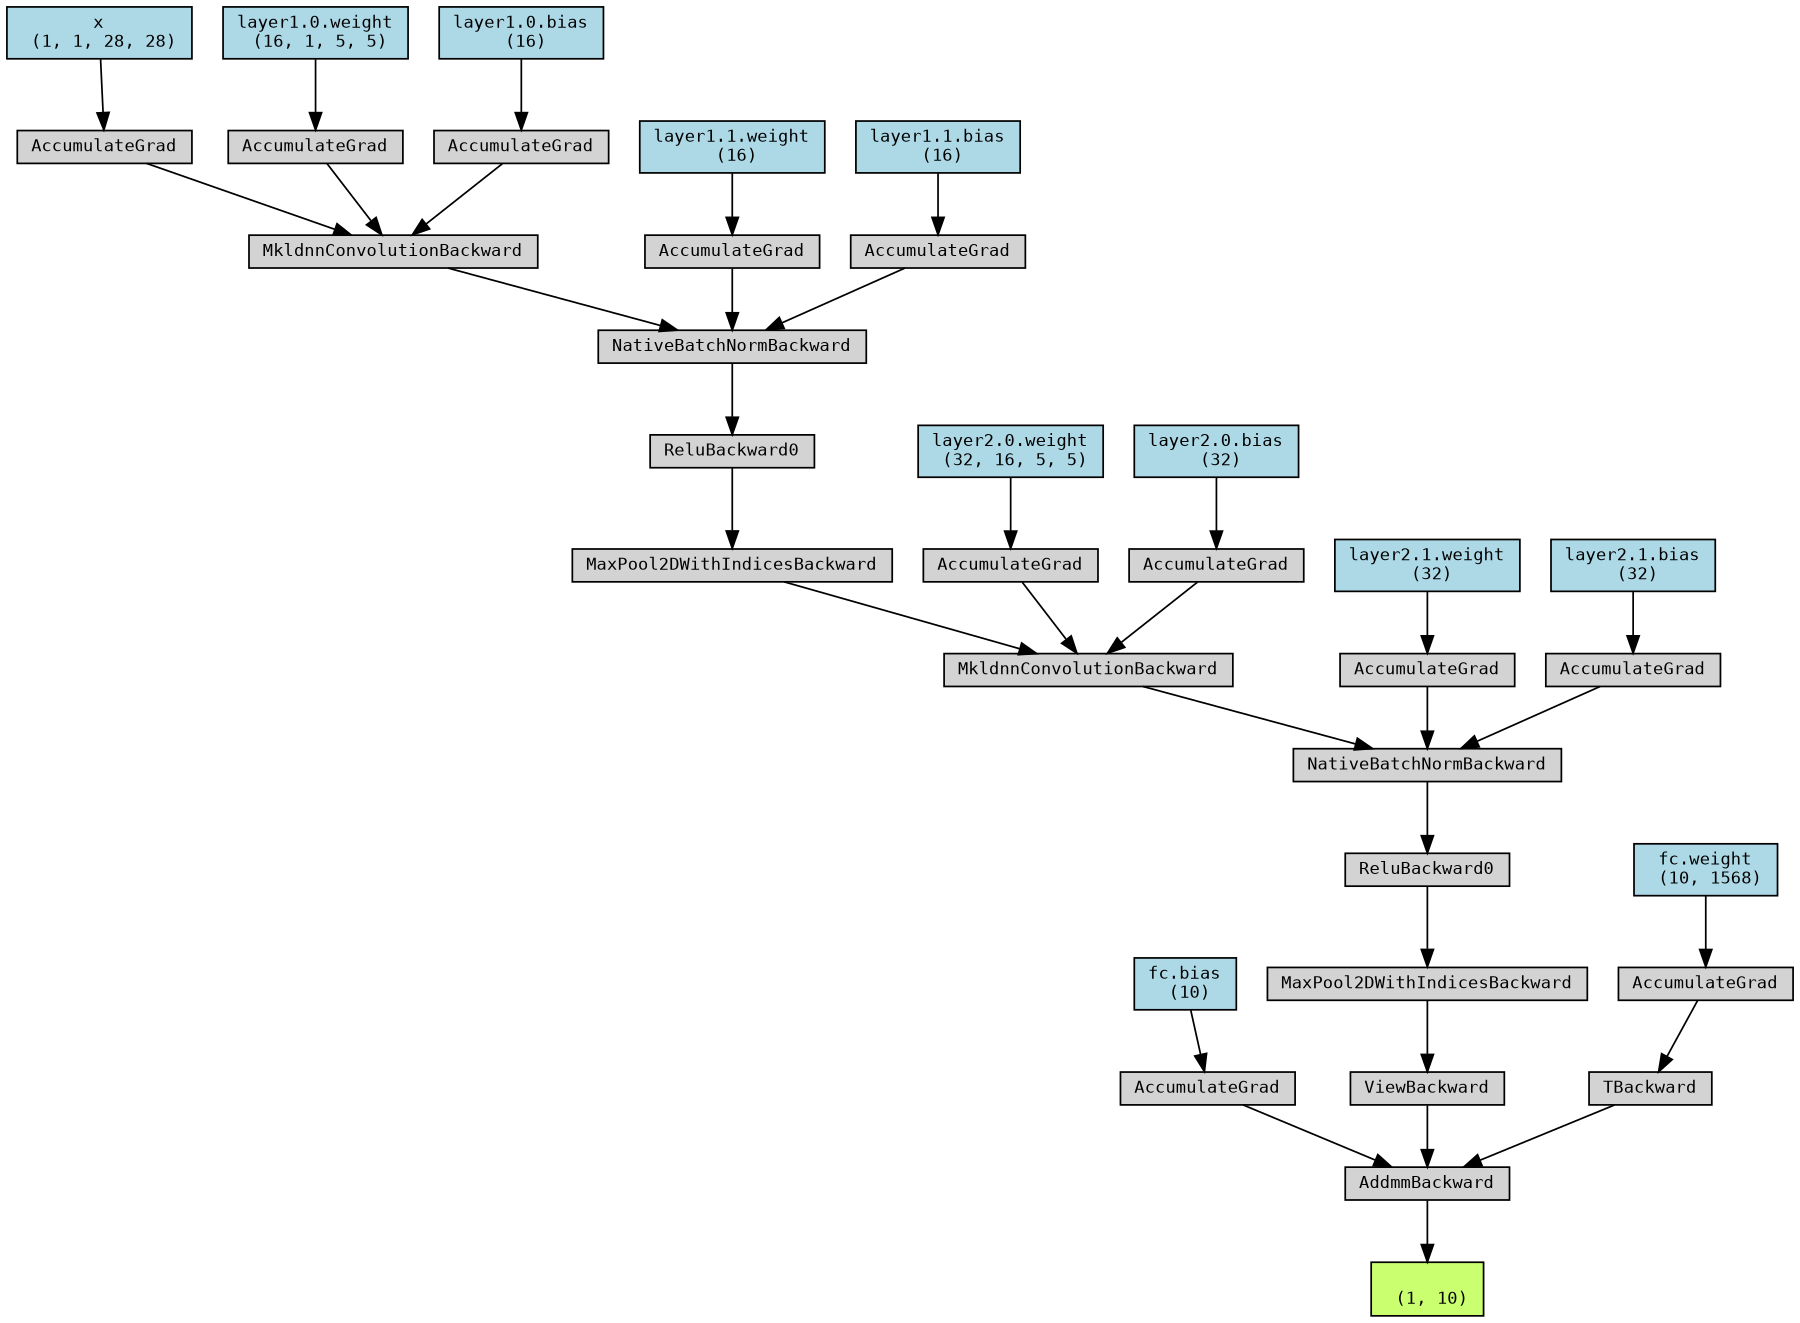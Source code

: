 digraph {
	graph [size="12,12"]
	node [align=left fontname=monospace fontsize=10 height=0.2 ranksep=0.1 shape=box style=filled]
	2387112434624 [label="
 (1, 10)" fillcolor=darkolivegreen1]
	2387112344976 [label=AddmmBackward]
	2387112345024 -> 2387112344976
	2387112433024 [label="fc.bias
 (10)" fillcolor=lightblue]
	2387112433024 -> 2387112345024
	2387112345024 [label=AccumulateGrad]
	2387112345072 -> 2387112344976
	2387112345072 [label=ViewBackward]
	2387112344304 -> 2387112345072
	2387112344304 [label=MaxPool2DWithIndicesBackward]
	2387112345120 -> 2387112344304
	2387112345120 [label=ReluBackward0]
	2387112345312 -> 2387112345120
	2387112345312 [label=NativeBatchNormBackward]
	2387112344448 -> 2387112345312
	2387112344448 [label=MkldnnConvolutionBackward]
	2387112345504 -> 2387112344448
	2387112345504 [label=MaxPool2DWithIndicesBackward]
	2387112343680 -> 2387112345504
	2387112343680 [label=ReluBackward0]
	2387112493264 -> 2387112343680
	2387112493264 [label=NativeBatchNormBackward]
	2387112493360 -> 2387112493264
	2387112493360 [label=MkldnnConvolutionBackward]
	2387112493552 -> 2387112493360
	2387112433088 [label="x
 (1, 1, 28, 28)" fillcolor=lightblue]
	2387112433088 -> 2387112493552
	2387112493552 [label=AccumulateGrad]
	2387112493504 -> 2387112493360
	2387112396864 [label="layer1.0.weight
 (16, 1, 5, 5)" fillcolor=lightblue]
	2387112396864 -> 2387112493504
	2387112493504 [label=AccumulateGrad]
	2387112493456 -> 2387112493360
	2387112397632 [label="layer1.0.bias
 (16)" fillcolor=lightblue]
	2387112397632 -> 2387112493456
	2387112493456 [label=AccumulateGrad]
	2387112493312 -> 2387112493264
	2387112408192 [label="layer1.1.weight
 (16)" fillcolor=lightblue]
	2387112408192 -> 2387112493312
	2387112493312 [label=AccumulateGrad]
	2387112493120 -> 2387112493264
	2387112408384 [label="layer1.1.bias
 (16)" fillcolor=lightblue]
	2387112408384 -> 2387112493120
	2387112493120 [label=AccumulateGrad]
	2387112345456 -> 2387112344448
	2387112431808 [label="layer2.0.weight
 (32, 16, 5, 5)" fillcolor=lightblue]
	2387112431808 -> 2387112345456
	2387112345456 [label=AccumulateGrad]
	2387112345408 -> 2387112344448
	2387112431936 [label="layer2.0.bias
 (32)" fillcolor=lightblue]
	2387112431936 -> 2387112345408
	2387112345408 [label=AccumulateGrad]
	2387112345264 -> 2387112345312
	2387112431872 [label="layer2.1.weight
 (32)" fillcolor=lightblue]
	2387112431872 -> 2387112345264
	2387112345264 [label=AccumulateGrad]
	2387112345168 -> 2387112345312
	2387112432128 [label="layer2.1.bias
 (32)" fillcolor=lightblue]
	2387112432128 -> 2387112345168
	2387112345168 [label=AccumulateGrad]
	2387112344784 -> 2387112344976
	2387112344784 [label=TBackward]
	2387112345216 -> 2387112344784
	2387112432832 [label="fc.weight
 (10, 1568)" fillcolor=lightblue]
	2387112432832 -> 2387112345216
	2387112345216 [label=AccumulateGrad]
	2387112344976 -> 2387112434624
}
